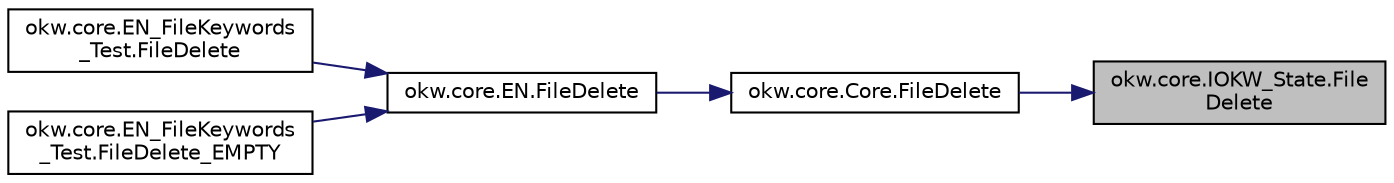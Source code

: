 digraph "okw.core.IOKW_State.FileDelete"
{
 // INTERACTIVE_SVG=YES
 // LATEX_PDF_SIZE
  edge [fontname="Helvetica",fontsize="10",labelfontname="Helvetica",labelfontsize="10"];
  node [fontname="Helvetica",fontsize="10",shape=record];
  rankdir="RL";
  Node1 [label="okw.core.IOKW_State.File\lDelete",height=0.2,width=0.4,color="black", fillcolor="grey75", style="filled", fontcolor="black",tooltip="Löscht die gegebene Datei."];
  Node1 -> Node2 [dir="back",color="midnightblue",fontsize="10",style="solid",fontname="Helvetica"];
  Node2 [label="okw.core.Core.FileDelete",height=0.2,width=0.4,color="black", fillcolor="white", style="filled",URL="$classokw_1_1core_1_1_core.html#aee3fa3a377a0b7a3487a1a3bf8a680a1",tooltip="Löscht die gegebene Datei."];
  Node2 -> Node3 [dir="back",color="midnightblue",fontsize="10",style="solid",fontname="Helvetica"];
  Node3 [label="okw.core.EN.FileDelete",height=0.2,width=0.4,color="black", fillcolor="white", style="filled",URL="$classokw_1_1core_1_1_e_n.html#a6568fd28baaa73c4f39351e84dff86a4",tooltip="Löscht die gegebene Datei."];
  Node3 -> Node4 [dir="back",color="midnightblue",fontsize="10",style="solid",fontname="Helvetica"];
  Node4 [label="okw.core.EN_FileKeywords\l_Test.FileDelete",height=0.2,width=0.4,color="black", fillcolor="white", style="filled",URL="$classokw_1_1core_1_1_e_n___file_keywords___test.html#acb04e50447def00a22be9b52b5327aac",tooltip="Prüft das Schlüsselwort File."];
  Node3 -> Node5 [dir="back",color="midnightblue",fontsize="10",style="solid",fontname="Helvetica"];
  Node5 [label="okw.core.EN_FileKeywords\l_Test.FileDelete_EMPTY",height=0.2,width=0.4,color="black", fillcolor="white", style="filled",URL="$classokw_1_1core_1_1_e_n___file_keywords___test.html#ac1eeb5773fc9c3a4854198e37b2f5dea",tooltip="Prüft das Schlüsselwort File."];
}
